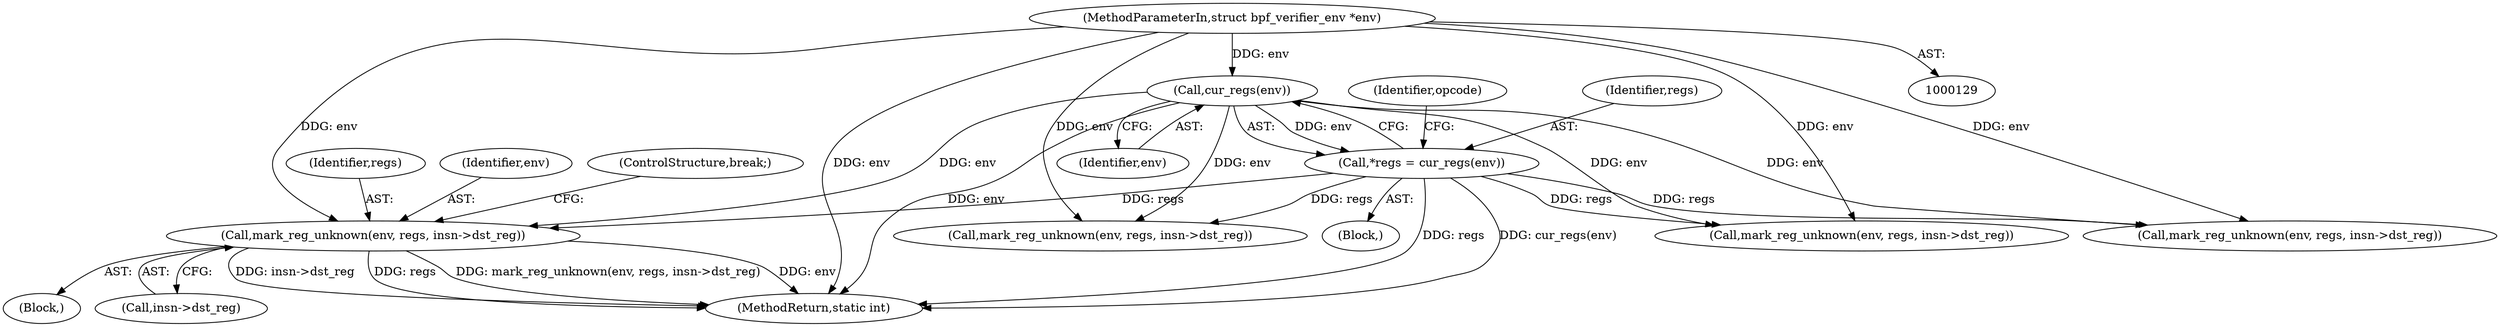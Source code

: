 digraph "0_linux_b799207e1e1816b09e7a5920fbb2d5fcf6edd681@pointer" {
"1000800" [label="(Call,mark_reg_unknown(env, regs, insn->dst_reg))"];
"1000138" [label="(Call,cur_regs(env))"];
"1000130" [label="(MethodParameterIn,struct bpf_verifier_env *env)"];
"1000136" [label="(Call,*regs = cur_regs(env))"];
"1000755" [label="(Call,mark_reg_unknown(env, regs, insn->dst_reg))"];
"1000806" [label="(ControlStructure,break;)"];
"1000799" [label="(Block,)"];
"1000697" [label="(Call,mark_reg_unknown(env, regs, insn->dst_reg))"];
"1000142" [label="(Identifier,opcode)"];
"1000139" [label="(Identifier,env)"];
"1000138" [label="(Call,cur_regs(env))"];
"1000130" [label="(MethodParameterIn,struct bpf_verifier_env *env)"];
"1000864" [label="(MethodReturn,static int)"];
"1000802" [label="(Identifier,regs)"];
"1000136" [label="(Call,*regs = cur_regs(env))"];
"1000803" [label="(Call,insn->dst_reg)"];
"1000134" [label="(Block,)"];
"1000137" [label="(Identifier,regs)"];
"1000800" [label="(Call,mark_reg_unknown(env, regs, insn->dst_reg))"];
"1000801" [label="(Identifier,env)"];
"1000840" [label="(Call,mark_reg_unknown(env, regs, insn->dst_reg))"];
"1000800" -> "1000799"  [label="AST: "];
"1000800" -> "1000803"  [label="CFG: "];
"1000801" -> "1000800"  [label="AST: "];
"1000802" -> "1000800"  [label="AST: "];
"1000803" -> "1000800"  [label="AST: "];
"1000806" -> "1000800"  [label="CFG: "];
"1000800" -> "1000864"  [label="DDG: insn->dst_reg"];
"1000800" -> "1000864"  [label="DDG: regs"];
"1000800" -> "1000864"  [label="DDG: mark_reg_unknown(env, regs, insn->dst_reg)"];
"1000800" -> "1000864"  [label="DDG: env"];
"1000138" -> "1000800"  [label="DDG: env"];
"1000130" -> "1000800"  [label="DDG: env"];
"1000136" -> "1000800"  [label="DDG: regs"];
"1000138" -> "1000136"  [label="AST: "];
"1000138" -> "1000139"  [label="CFG: "];
"1000139" -> "1000138"  [label="AST: "];
"1000136" -> "1000138"  [label="CFG: "];
"1000138" -> "1000864"  [label="DDG: env"];
"1000138" -> "1000136"  [label="DDG: env"];
"1000130" -> "1000138"  [label="DDG: env"];
"1000138" -> "1000697"  [label="DDG: env"];
"1000138" -> "1000755"  [label="DDG: env"];
"1000138" -> "1000840"  [label="DDG: env"];
"1000130" -> "1000129"  [label="AST: "];
"1000130" -> "1000864"  [label="DDG: env"];
"1000130" -> "1000697"  [label="DDG: env"];
"1000130" -> "1000755"  [label="DDG: env"];
"1000130" -> "1000840"  [label="DDG: env"];
"1000136" -> "1000134"  [label="AST: "];
"1000137" -> "1000136"  [label="AST: "];
"1000142" -> "1000136"  [label="CFG: "];
"1000136" -> "1000864"  [label="DDG: cur_regs(env)"];
"1000136" -> "1000864"  [label="DDG: regs"];
"1000136" -> "1000697"  [label="DDG: regs"];
"1000136" -> "1000755"  [label="DDG: regs"];
"1000136" -> "1000840"  [label="DDG: regs"];
}
